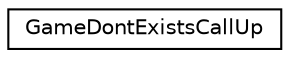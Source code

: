 digraph "Graphical Class Hierarchy"
{
 // LATEX_PDF_SIZE
  edge [fontname="Helvetica",fontsize="10",labelfontname="Helvetica",labelfontsize="10"];
  node [fontname="Helvetica",fontsize="10",shape=record];
  rankdir="LR";
  Node0 [label="GameDontExistsCallUp",height=0.2,width=0.4,color="black", fillcolor="white", style="filled",URL="$class_game_dont_exists_call_up.html",tooltip=" "];
}
